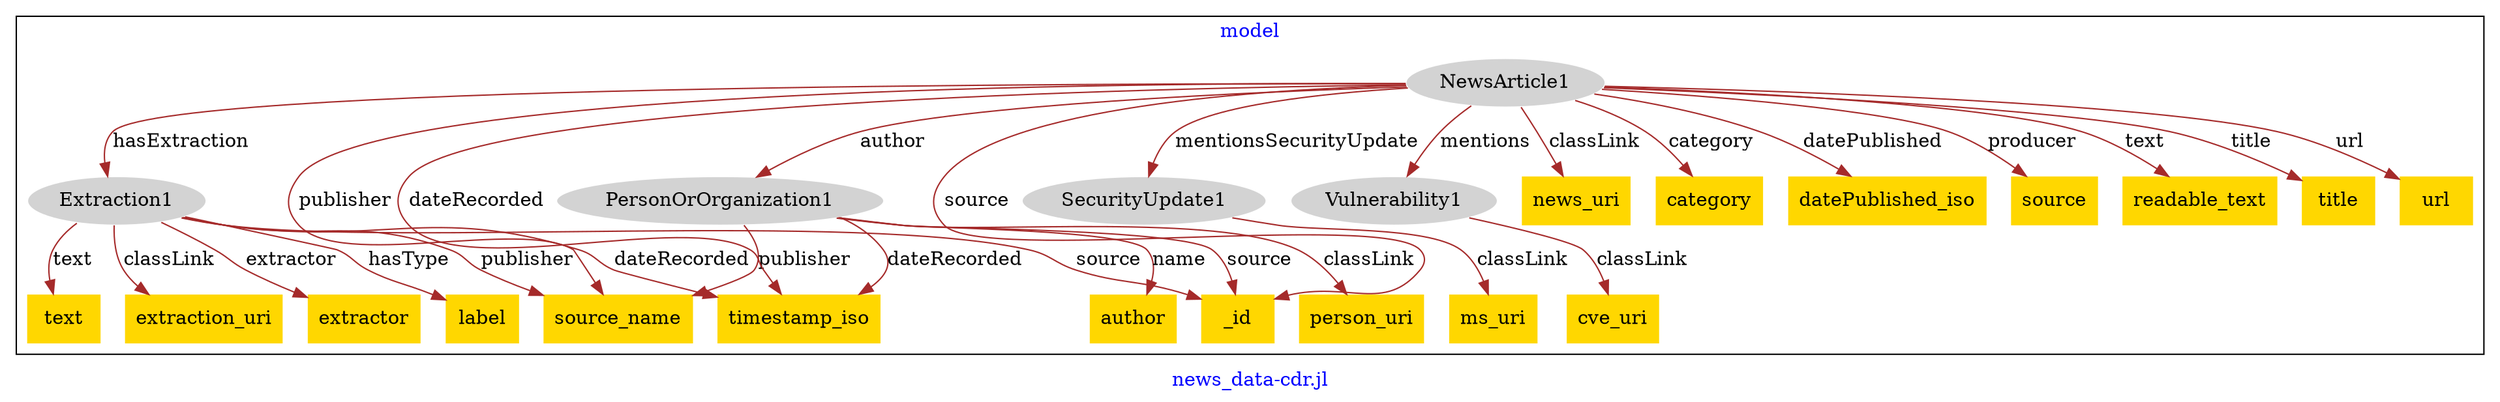 digraph n0 {
fontcolor="blue"
remincross="true"
label="news_data-cdr.jl"
subgraph cluster {
label="model"
n2[style="filled",color="white",fillcolor="lightgray",label="Extraction1"];
n3[shape="plaintext",style="filled",fillcolor="gold",label="extraction_uri"];
n4[shape="plaintext",style="filled",fillcolor="gold",label="extractor"];
n5[shape="plaintext",style="filled",fillcolor="gold",label="label"];
n6[shape="plaintext",style="filled",fillcolor="gold",label="source_name"];
n7[shape="plaintext",style="filled",fillcolor="gold",label="text"];
n8[style="filled",color="white",fillcolor="lightgray",label="PersonOrOrganization1"];
n9[shape="plaintext",style="filled",fillcolor="gold",label="person_uri"];
n10[shape="plaintext",style="filled",fillcolor="gold",label="timestamp_iso"];
n11[shape="plaintext",style="filled",fillcolor="gold",label="author"];
n12[shape="plaintext",style="filled",fillcolor="gold",label="_id"];
n13[style="filled",color="white",fillcolor="lightgray",label="SecurityUpdate1"];
n14[shape="plaintext",style="filled",fillcolor="gold",label="ms_uri"];
n15[style="filled",color="white",fillcolor="lightgray",label="Vulnerability1"];
n16[shape="plaintext",style="filled",fillcolor="gold",label="cve_uri"];
n17[style="filled",color="white",fillcolor="lightgray",label="NewsArticle1"];
n18[shape="plaintext",style="filled",fillcolor="gold",label="news_uri"];
n19[shape="plaintext",style="filled",fillcolor="gold",label="category"];
n20[shape="plaintext",style="filled",fillcolor="gold",label="datePublished_iso"];
n21[shape="plaintext",style="filled",fillcolor="gold",label="source"];
n22[shape="plaintext",style="filled",fillcolor="gold",label="readable_text"];
n23[shape="plaintext",style="filled",fillcolor="gold",label="title"];
n24[shape="plaintext",style="filled",fillcolor="gold",label="url"];
}
n2 -> n3[color="brown",fontcolor="black",label="classLink"]
n2 -> n4[color="brown",fontcolor="black",label="extractor"]
n2 -> n5[color="brown",fontcolor="black",label="hasType"]
n2 -> n6[color="brown",fontcolor="black",label="publisher"]
n2 -> n7[color="brown",fontcolor="black",label="text"]
n8 -> n9[color="brown",fontcolor="black",label="classLink"]
n8 -> n10[color="brown",fontcolor="black",label="dateRecorded"]
n8 -> n11[color="brown",fontcolor="black",label="name"]
n8 -> n6[color="brown",fontcolor="black",label="publisher"]
n8 -> n12[color="brown",fontcolor="black",label="source"]
n13 -> n14[color="brown",fontcolor="black",label="classLink"]
n15 -> n16[color="brown",fontcolor="black",label="classLink"]
n17 -> n18[color="brown",fontcolor="black",label="classLink"]
n17 -> n19[color="brown",fontcolor="black",label="category"]
n17 -> n20[color="brown",fontcolor="black",label="datePublished"]
n17 -> n21[color="brown",fontcolor="black",label="producer"]
n17 -> n6[color="brown",fontcolor="black",label="publisher"]
n17 -> n22[color="brown",fontcolor="black",label="text"]
n17 -> n23[color="brown",fontcolor="black",label="title"]
n17 -> n24[color="brown",fontcolor="black",label="url"]
n17 -> n10[color="brown",fontcolor="black",label="dateRecorded"]
n2 -> n12[color="brown",fontcolor="black",label="source"]
n17 -> n12[color="brown",fontcolor="black",label="source"]
n17 -> n15[color="brown",fontcolor="black",label="mentions"]
n17 -> n2[color="brown",fontcolor="black",label="hasExtraction"]
n17 -> n13[color="brown",fontcolor="black",label="mentionsSecurityUpdate"]
n17 -> n8[color="brown",fontcolor="black",label="author"]
n2 -> n10[color="brown",fontcolor="black",label="dateRecorded"]
}

